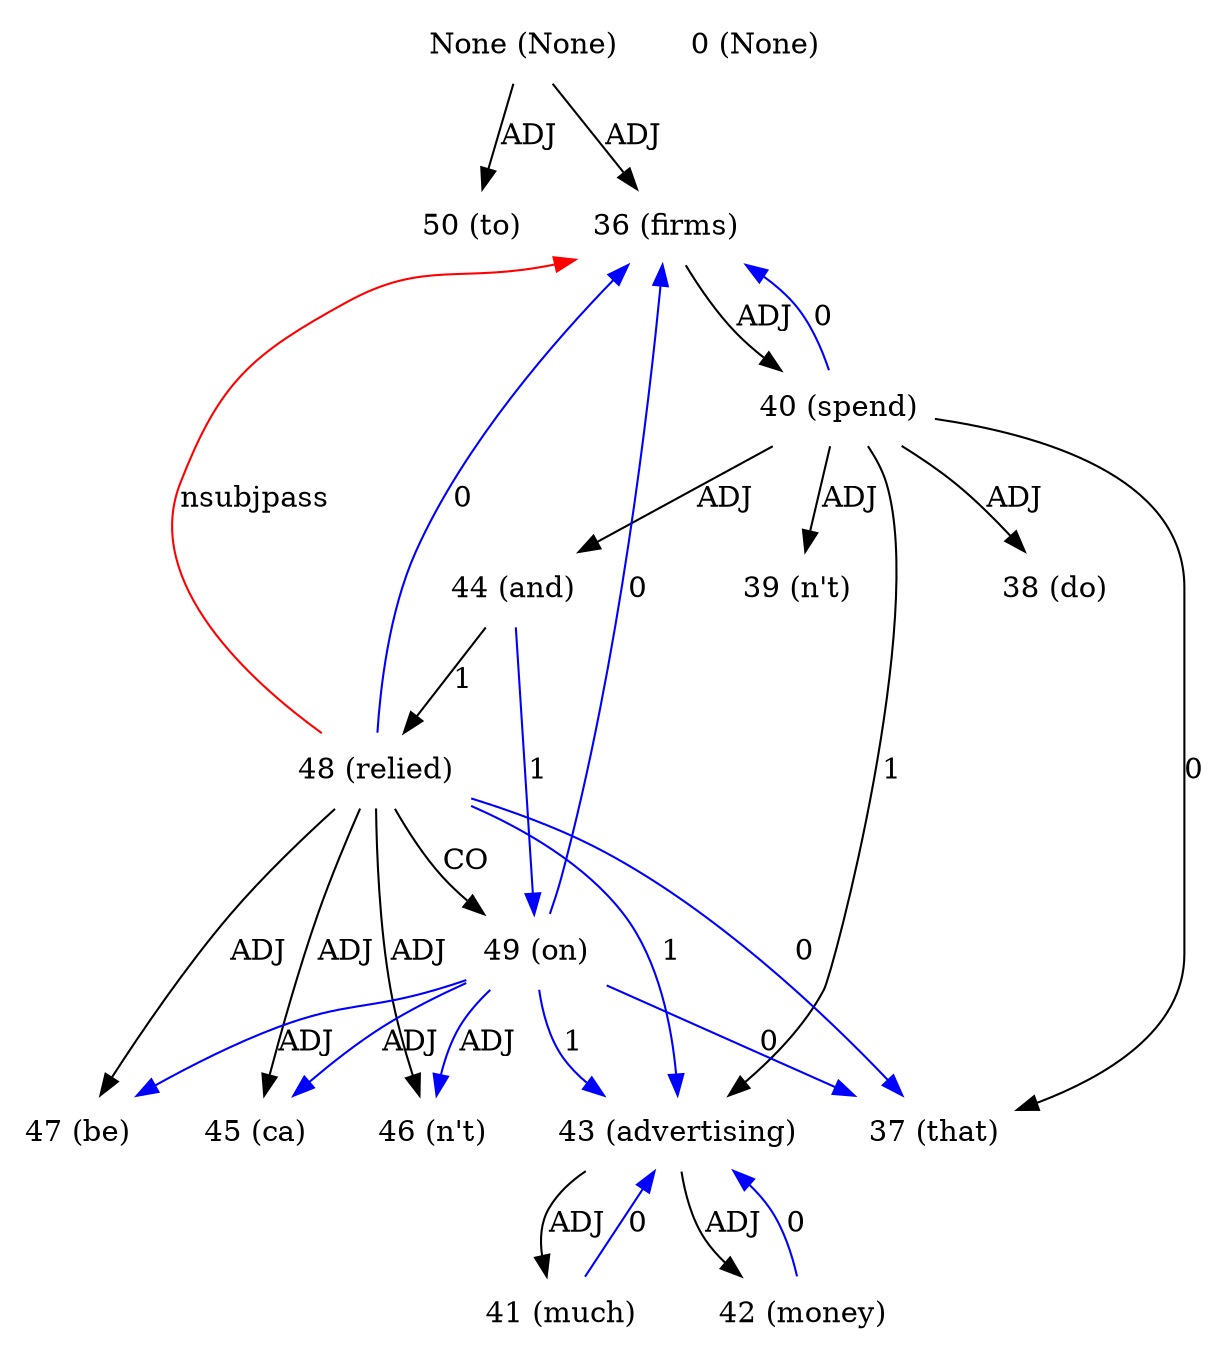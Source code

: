digraph G{
edge [dir=forward]
node [shape=plaintext]

None [label="None (None)"]
None -> 50 [label="ADJ"]
None [label="None (None)"]
None -> 36 [label="ADJ"]
0 [label="0 (None)"]
36 [label="36 (firms)"]
36 -> 40 [label="ADJ"]
48 -> 36 [label="nsubjpass", color="red"]
37 [label="37 (that)"]
38 [label="38 (do)"]
39 [label="39 (n't)"]
40 [label="40 (spend)"]
40 -> 43 [label="1"]
40 -> 37 [label="0"]
40 -> 36 [label="0", color="blue"]
40 -> 38 [label="ADJ"]
40 -> 39 [label="ADJ"]
40 -> 44 [label="ADJ"]
41 [label="41 (much)"]
41 -> 43 [label="0", color="blue"]
42 [label="42 (money)"]
42 -> 43 [label="0", color="blue"]
43 [label="43 (advertising)"]
43 -> 41 [label="ADJ"]
43 -> 42 [label="ADJ"]
44 [label="44 (and)"]
44 -> 48 [label="1"]
44 -> 49 [label="1", color="blue"]
45 [label="45 (ca)"]
46 [label="46 (n't)"]
47 [label="47 (be)"]
48 [label="48 (relied)"]
48 -> 43 [label="1", color="blue"]
48 -> 49 [label="CO"]
48 -> 45 [label="ADJ"]
48 -> 46 [label="ADJ"]
48 -> 47 [label="ADJ"]
48 -> 36 [label="0", color="blue"]
48 -> 37 [label="0", color="blue"]
49 [label="49 (on)"]
49 -> 43 [label="1", color="blue"]
49 -> 37 [label="0", color="blue"]
49 -> 36 [label="0", color="blue"]
49 -> 47 [label="ADJ", color="blue"]
49 -> 46 [label="ADJ", color="blue"]
49 -> 45 [label="ADJ", color="blue"]
50 [label="50 (to)"]
}
